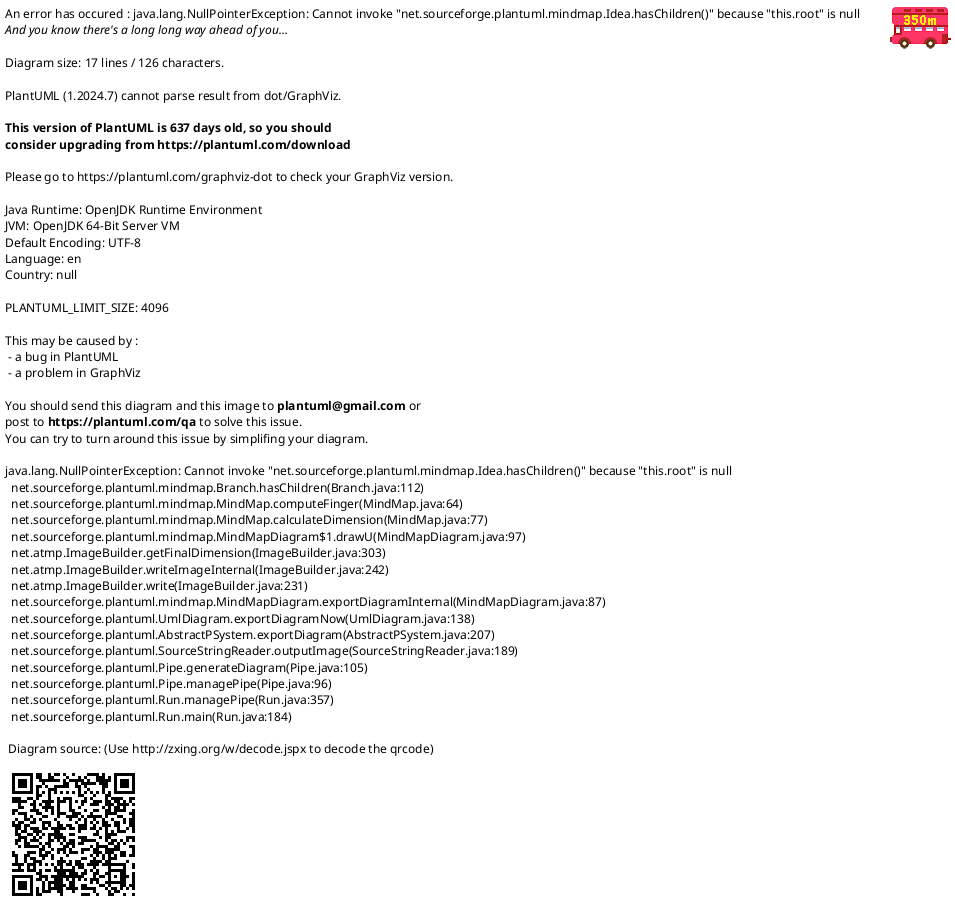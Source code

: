 {
  "sha1": "i4y4f2unbz6q0oecf9ajfs8bhx09p3s",
  "insertion": {
    "when": "2024-06-03T18:59:30.303Z",
    "user": "plantuml@gmail.com"
  }
}
@startmindmap
<style>
node {
    MaximumWidth 300
}

firstNode {
	FontSize 50
}

leafNode {
}

arrow {
}
</style>
@endmindmap
